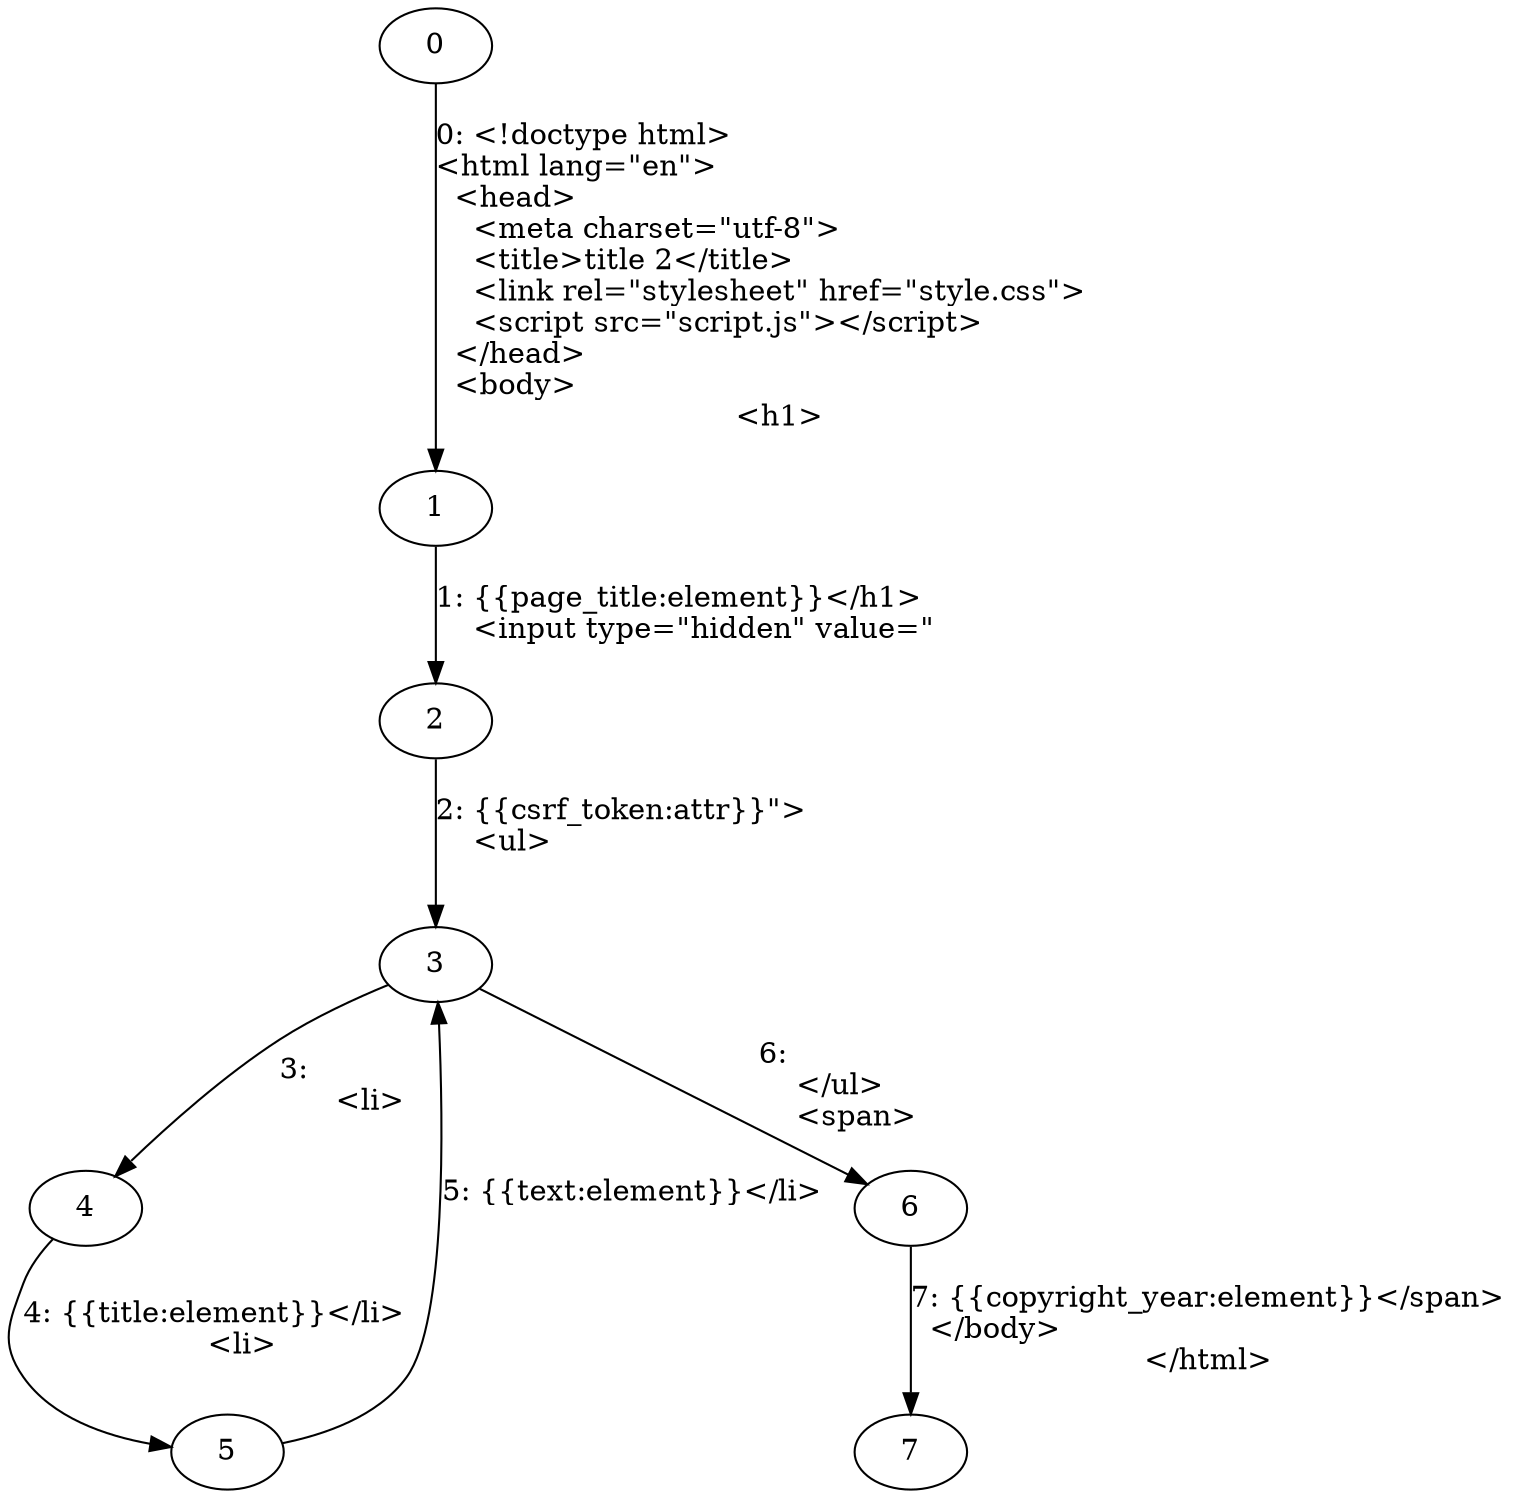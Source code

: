 digraph {
    0 [ label = "0" ]
    1 [ label = "1" ]
    2 [ label = "2" ]
    3 [ label = "3" ]
    4 [ label = "4" ]
    5 [ label = "5" ]
    6 [ label = "6" ]
    7 [ label = "7" ]
    0 -> 1 [ label = "0: <!doctype html>\l<html lang=\"en\">\l  <head>\l    <meta charset=\"utf-8\">\l    <title>title 2</title>\l    <link rel=\"stylesheet\" href=\"style.css\">\l    <script src=\"script.js\"></script>\l  </head>\l  <body>\l    <h1>" ]
    1 -> 2 [ label = "1: {{page_title:element}}</h1>\l    <input type=\"hidden\" value=\"" ]
    2 -> 3 [ label = "2: {{csrf_token:attr}}\">\l    <ul>\l    " ]
    3 -> 4 [ label = "3: \l      <li>" ]
    4 -> 5 [ label = "4: {{title:element}}</li>\l      <li>" ]
    5 -> 3 [ label = "5: {{text:element}}</li>\l    " ]
    3 -> 6 [ label = "6: \l    </ul>\l    <span>" ]
    6 -> 7 [ label = "7: {{copyright_year:element}}</span>\l  </body>\l</html>" ]
}
